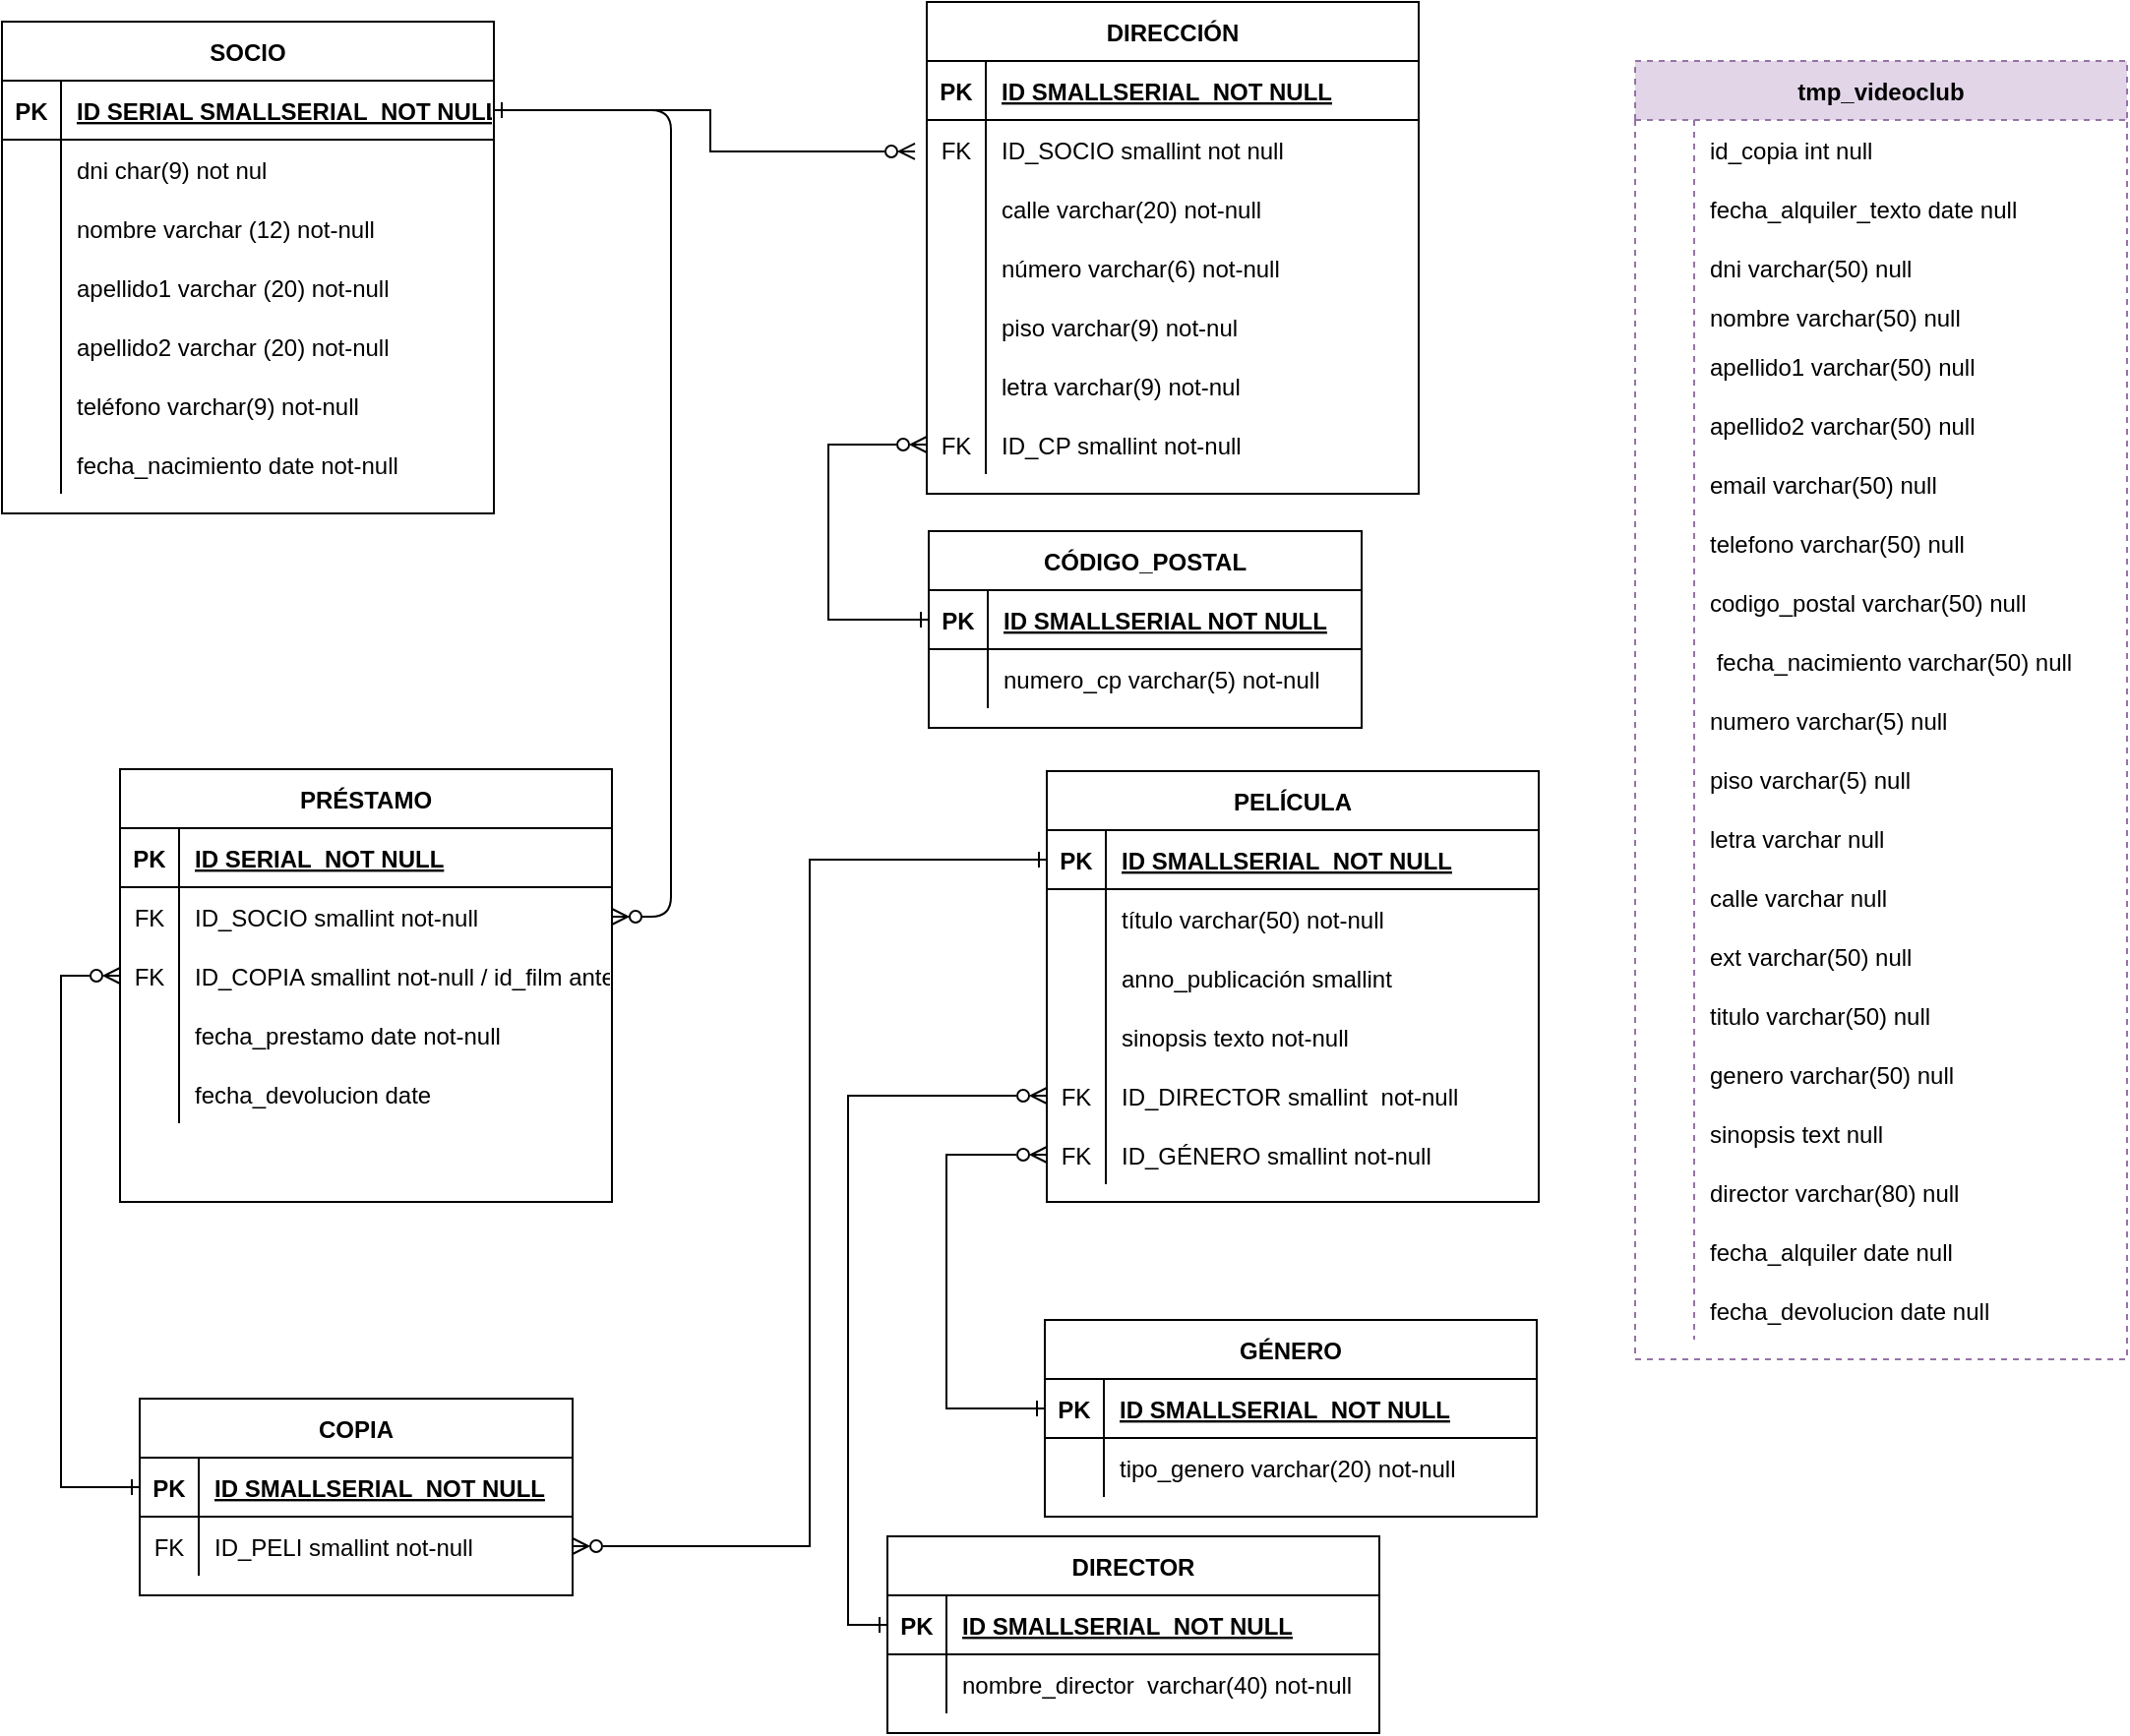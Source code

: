 <mxfile version="23.1.2" type="device">
  <diagram id="R2lEEEUBdFMjLlhIrx00" name="Page-1">
    <mxGraphModel dx="1853" dy="1918" grid="1" gridSize="10" guides="1" tooltips="1" connect="1" arrows="1" fold="1" page="1" pageScale="1" pageWidth="850" pageHeight="1100" math="0" shadow="0" extFonts="Permanent Marker^https://fonts.googleapis.com/css?family=Permanent+Marker">
      <root>
        <mxCell id="0" />
        <mxCell id="1" parent="0" />
        <mxCell id="s4NcdgtCumpv5CpWg-TY-1" value="SOCIO" style="shape=table;startSize=30;container=1;collapsible=1;childLayout=tableLayout;fixedRows=1;rowLines=0;fontStyle=1;align=center;resizeLast=1;" parent="1" vertex="1">
          <mxGeometry x="40" y="-1000" width="250" height="250" as="geometry" />
        </mxCell>
        <mxCell id="s4NcdgtCumpv5CpWg-TY-2" value="" style="shape=partialRectangle;collapsible=0;dropTarget=0;pointerEvents=0;fillColor=none;points=[[0,0.5],[1,0.5]];portConstraint=eastwest;top=0;left=0;right=0;bottom=1;" parent="s4NcdgtCumpv5CpWg-TY-1" vertex="1">
          <mxGeometry y="30" width="250" height="30" as="geometry" />
        </mxCell>
        <mxCell id="s4NcdgtCumpv5CpWg-TY-3" value="PK" style="shape=partialRectangle;overflow=hidden;connectable=0;fillColor=none;top=0;left=0;bottom=0;right=0;fontStyle=1;" parent="s4NcdgtCumpv5CpWg-TY-2" vertex="1">
          <mxGeometry width="30" height="30" as="geometry">
            <mxRectangle width="30" height="30" as="alternateBounds" />
          </mxGeometry>
        </mxCell>
        <mxCell id="s4NcdgtCumpv5CpWg-TY-4" value="ID SERIAL SMALLSERIAL  NOT NULL " style="shape=partialRectangle;overflow=hidden;connectable=0;fillColor=none;top=0;left=0;bottom=0;right=0;align=left;spacingLeft=6;fontStyle=5;" parent="s4NcdgtCumpv5CpWg-TY-2" vertex="1">
          <mxGeometry x="30" width="220" height="30" as="geometry">
            <mxRectangle width="220" height="30" as="alternateBounds" />
          </mxGeometry>
        </mxCell>
        <mxCell id="s4NcdgtCumpv5CpWg-TY-14" value="" style="shape=partialRectangle;collapsible=0;dropTarget=0;pointerEvents=0;fillColor=none;points=[[0,0.5],[1,0.5]];portConstraint=eastwest;top=0;left=0;right=0;bottom=0;" parent="s4NcdgtCumpv5CpWg-TY-1" vertex="1">
          <mxGeometry y="60" width="250" height="30" as="geometry" />
        </mxCell>
        <mxCell id="s4NcdgtCumpv5CpWg-TY-15" value="" style="shape=partialRectangle;overflow=hidden;connectable=0;fillColor=none;top=0;left=0;bottom=0;right=0;" parent="s4NcdgtCumpv5CpWg-TY-14" vertex="1">
          <mxGeometry width="30" height="30" as="geometry">
            <mxRectangle width="30" height="30" as="alternateBounds" />
          </mxGeometry>
        </mxCell>
        <mxCell id="s4NcdgtCumpv5CpWg-TY-16" value="dni char(9) not nul" style="shape=partialRectangle;overflow=hidden;connectable=0;fillColor=none;top=0;left=0;bottom=0;right=0;align=left;spacingLeft=6;" parent="s4NcdgtCumpv5CpWg-TY-14" vertex="1">
          <mxGeometry x="30" width="220" height="30" as="geometry">
            <mxRectangle width="220" height="30" as="alternateBounds" />
          </mxGeometry>
        </mxCell>
        <mxCell id="s4NcdgtCumpv5CpWg-TY-5" value="" style="shape=partialRectangle;collapsible=0;dropTarget=0;pointerEvents=0;fillColor=none;points=[[0,0.5],[1,0.5]];portConstraint=eastwest;top=0;left=0;right=0;bottom=0;" parent="s4NcdgtCumpv5CpWg-TY-1" vertex="1">
          <mxGeometry y="90" width="250" height="30" as="geometry" />
        </mxCell>
        <mxCell id="s4NcdgtCumpv5CpWg-TY-6" value=" " style="shape=partialRectangle;overflow=hidden;connectable=0;fillColor=none;top=0;left=0;bottom=0;right=0;" parent="s4NcdgtCumpv5CpWg-TY-5" vertex="1">
          <mxGeometry width="30" height="30" as="geometry">
            <mxRectangle width="30" height="30" as="alternateBounds" />
          </mxGeometry>
        </mxCell>
        <mxCell id="s4NcdgtCumpv5CpWg-TY-7" value="nombre varchar (12) not-null" style="shape=partialRectangle;overflow=hidden;connectable=0;fillColor=none;top=0;left=0;bottom=0;right=0;align=left;spacingLeft=6;" parent="s4NcdgtCumpv5CpWg-TY-5" vertex="1">
          <mxGeometry x="30" width="220" height="30" as="geometry">
            <mxRectangle width="220" height="30" as="alternateBounds" />
          </mxGeometry>
        </mxCell>
        <mxCell id="s4NcdgtCumpv5CpWg-TY-8" value="" style="shape=partialRectangle;collapsible=0;dropTarget=0;pointerEvents=0;fillColor=none;points=[[0,0.5],[1,0.5]];portConstraint=eastwest;top=0;left=0;right=0;bottom=0;" parent="s4NcdgtCumpv5CpWg-TY-1" vertex="1">
          <mxGeometry y="120" width="250" height="30" as="geometry" />
        </mxCell>
        <mxCell id="s4NcdgtCumpv5CpWg-TY-9" value="" style="shape=partialRectangle;overflow=hidden;connectable=0;fillColor=none;top=0;left=0;bottom=0;right=0;" parent="s4NcdgtCumpv5CpWg-TY-8" vertex="1">
          <mxGeometry width="30" height="30" as="geometry">
            <mxRectangle width="30" height="30" as="alternateBounds" />
          </mxGeometry>
        </mxCell>
        <mxCell id="s4NcdgtCumpv5CpWg-TY-10" value="apellido1 varchar (20)  not-null" style="shape=partialRectangle;overflow=hidden;connectable=0;fillColor=none;top=0;left=0;bottom=0;right=0;align=left;spacingLeft=6;" parent="s4NcdgtCumpv5CpWg-TY-8" vertex="1">
          <mxGeometry x="30" width="220" height="30" as="geometry">
            <mxRectangle width="220" height="30" as="alternateBounds" />
          </mxGeometry>
        </mxCell>
        <mxCell id="j_dzT1-oNWoA77xylg_P-72" value="" style="shape=partialRectangle;collapsible=0;dropTarget=0;pointerEvents=0;fillColor=none;points=[[0,0.5],[1,0.5]];portConstraint=eastwest;top=0;left=0;right=0;bottom=0;" parent="s4NcdgtCumpv5CpWg-TY-1" vertex="1">
          <mxGeometry y="150" width="250" height="30" as="geometry" />
        </mxCell>
        <mxCell id="j_dzT1-oNWoA77xylg_P-73" value="" style="shape=partialRectangle;overflow=hidden;connectable=0;fillColor=none;top=0;left=0;bottom=0;right=0;" parent="j_dzT1-oNWoA77xylg_P-72" vertex="1">
          <mxGeometry width="30" height="30" as="geometry">
            <mxRectangle width="30" height="30" as="alternateBounds" />
          </mxGeometry>
        </mxCell>
        <mxCell id="j_dzT1-oNWoA77xylg_P-74" value="apellido2 varchar (20)  not-null" style="shape=partialRectangle;overflow=hidden;connectable=0;fillColor=none;top=0;left=0;bottom=0;right=0;align=left;spacingLeft=6;" parent="j_dzT1-oNWoA77xylg_P-72" vertex="1">
          <mxGeometry x="30" width="220" height="30" as="geometry">
            <mxRectangle width="220" height="30" as="alternateBounds" />
          </mxGeometry>
        </mxCell>
        <mxCell id="s4NcdgtCumpv5CpWg-TY-11" value="" style="shape=partialRectangle;collapsible=0;dropTarget=0;pointerEvents=0;fillColor=none;points=[[0,0.5],[1,0.5]];portConstraint=eastwest;top=0;left=0;right=0;bottom=0;" parent="s4NcdgtCumpv5CpWg-TY-1" vertex="1">
          <mxGeometry y="180" width="250" height="30" as="geometry" />
        </mxCell>
        <mxCell id="s4NcdgtCumpv5CpWg-TY-12" value="" style="shape=partialRectangle;overflow=hidden;connectable=0;fillColor=none;top=0;left=0;bottom=0;right=0;" parent="s4NcdgtCumpv5CpWg-TY-11" vertex="1">
          <mxGeometry width="30" height="30" as="geometry">
            <mxRectangle width="30" height="30" as="alternateBounds" />
          </mxGeometry>
        </mxCell>
        <mxCell id="s4NcdgtCumpv5CpWg-TY-13" value="teléfono varchar(9) not-null" style="shape=partialRectangle;overflow=hidden;connectable=0;fillColor=none;top=0;left=0;bottom=0;right=0;align=left;spacingLeft=6;" parent="s4NcdgtCumpv5CpWg-TY-11" vertex="1">
          <mxGeometry x="30" width="220" height="30" as="geometry">
            <mxRectangle width="220" height="30" as="alternateBounds" />
          </mxGeometry>
        </mxCell>
        <mxCell id="s4NcdgtCumpv5CpWg-TY-17" value="" style="shape=partialRectangle;collapsible=0;dropTarget=0;pointerEvents=0;fillColor=none;points=[[0,0.5],[1,0.5]];portConstraint=eastwest;top=0;left=0;right=0;bottom=0;" parent="s4NcdgtCumpv5CpWg-TY-1" vertex="1">
          <mxGeometry y="210" width="250" height="30" as="geometry" />
        </mxCell>
        <mxCell id="s4NcdgtCumpv5CpWg-TY-18" value="" style="shape=partialRectangle;overflow=hidden;connectable=0;fillColor=none;top=0;left=0;bottom=0;right=0;" parent="s4NcdgtCumpv5CpWg-TY-17" vertex="1">
          <mxGeometry width="30" height="30" as="geometry">
            <mxRectangle width="30" height="30" as="alternateBounds" />
          </mxGeometry>
        </mxCell>
        <mxCell id="s4NcdgtCumpv5CpWg-TY-19" value="fecha_nacimiento date not-null" style="shape=partialRectangle;overflow=hidden;connectable=0;fillColor=none;top=0;left=0;bottom=0;right=0;align=left;spacingLeft=6;" parent="s4NcdgtCumpv5CpWg-TY-17" vertex="1">
          <mxGeometry x="30" width="220" height="30" as="geometry">
            <mxRectangle width="220" height="30" as="alternateBounds" />
          </mxGeometry>
        </mxCell>
        <mxCell id="s4NcdgtCumpv5CpWg-TY-23" value="DIRECCIÓN" style="shape=table;startSize=30;container=1;collapsible=1;childLayout=tableLayout;fixedRows=1;rowLines=0;fontStyle=1;align=center;resizeLast=1;" parent="1" vertex="1">
          <mxGeometry x="510" y="-1010" width="250" height="250" as="geometry" />
        </mxCell>
        <mxCell id="s4NcdgtCumpv5CpWg-TY-24" value="" style="shape=partialRectangle;collapsible=0;dropTarget=0;pointerEvents=0;fillColor=none;points=[[0,0.5],[1,0.5]];portConstraint=eastwest;top=0;left=0;right=0;bottom=1;" parent="s4NcdgtCumpv5CpWg-TY-23" vertex="1">
          <mxGeometry y="30" width="250" height="30" as="geometry" />
        </mxCell>
        <mxCell id="s4NcdgtCumpv5CpWg-TY-25" value="PK" style="shape=partialRectangle;overflow=hidden;connectable=0;fillColor=none;top=0;left=0;bottom=0;right=0;fontStyle=1;" parent="s4NcdgtCumpv5CpWg-TY-24" vertex="1">
          <mxGeometry width="30" height="30" as="geometry">
            <mxRectangle width="30" height="30" as="alternateBounds" />
          </mxGeometry>
        </mxCell>
        <mxCell id="s4NcdgtCumpv5CpWg-TY-26" value="ID SMALLSERIAL  NOT NULL " style="shape=partialRectangle;overflow=hidden;connectable=0;fillColor=none;top=0;left=0;bottom=0;right=0;align=left;spacingLeft=6;fontStyle=5;" parent="s4NcdgtCumpv5CpWg-TY-24" vertex="1">
          <mxGeometry x="30" width="220" height="30" as="geometry">
            <mxRectangle width="220" height="30" as="alternateBounds" />
          </mxGeometry>
        </mxCell>
        <mxCell id="s4NcdgtCumpv5CpWg-TY-27" value="" style="shape=partialRectangle;collapsible=0;dropTarget=0;pointerEvents=0;fillColor=none;points=[[0,0.5],[1,0.5]];portConstraint=eastwest;top=0;left=0;right=0;bottom=0;" parent="s4NcdgtCumpv5CpWg-TY-23" vertex="1">
          <mxGeometry y="60" width="250" height="30" as="geometry" />
        </mxCell>
        <mxCell id="s4NcdgtCumpv5CpWg-TY-28" value="FK" style="shape=partialRectangle;overflow=hidden;connectable=0;fillColor=none;top=0;left=0;bottom=0;right=0;" parent="s4NcdgtCumpv5CpWg-TY-27" vertex="1">
          <mxGeometry width="30" height="30" as="geometry">
            <mxRectangle width="30" height="30" as="alternateBounds" />
          </mxGeometry>
        </mxCell>
        <mxCell id="s4NcdgtCumpv5CpWg-TY-29" value="ID_SOCIO smallint not null" style="shape=partialRectangle;overflow=hidden;connectable=0;fillColor=none;top=0;left=0;bottom=0;right=0;align=left;spacingLeft=6;" parent="s4NcdgtCumpv5CpWg-TY-27" vertex="1">
          <mxGeometry x="30" width="220" height="30" as="geometry">
            <mxRectangle width="220" height="30" as="alternateBounds" />
          </mxGeometry>
        </mxCell>
        <mxCell id="s4NcdgtCumpv5CpWg-TY-30" value="" style="shape=partialRectangle;collapsible=0;dropTarget=0;pointerEvents=0;fillColor=none;points=[[0,0.5],[1,0.5]];portConstraint=eastwest;top=0;left=0;right=0;bottom=0;" parent="s4NcdgtCumpv5CpWg-TY-23" vertex="1">
          <mxGeometry y="90" width="250" height="30" as="geometry" />
        </mxCell>
        <mxCell id="s4NcdgtCumpv5CpWg-TY-31" value="" style="shape=partialRectangle;overflow=hidden;connectable=0;fillColor=none;top=0;left=0;bottom=0;right=0;" parent="s4NcdgtCumpv5CpWg-TY-30" vertex="1">
          <mxGeometry width="30" height="30" as="geometry">
            <mxRectangle width="30" height="30" as="alternateBounds" />
          </mxGeometry>
        </mxCell>
        <mxCell id="s4NcdgtCumpv5CpWg-TY-32" value="calle varchar(20) not-null" style="shape=partialRectangle;overflow=hidden;connectable=0;fillColor=none;top=0;left=0;bottom=0;right=0;align=left;spacingLeft=6;" parent="s4NcdgtCumpv5CpWg-TY-30" vertex="1">
          <mxGeometry x="30" width="220" height="30" as="geometry">
            <mxRectangle width="220" height="30" as="alternateBounds" />
          </mxGeometry>
        </mxCell>
        <mxCell id="s4NcdgtCumpv5CpWg-TY-33" value="" style="shape=partialRectangle;collapsible=0;dropTarget=0;pointerEvents=0;fillColor=none;points=[[0,0.5],[1,0.5]];portConstraint=eastwest;top=0;left=0;right=0;bottom=0;" parent="s4NcdgtCumpv5CpWg-TY-23" vertex="1">
          <mxGeometry y="120" width="250" height="30" as="geometry" />
        </mxCell>
        <mxCell id="s4NcdgtCumpv5CpWg-TY-34" value="" style="shape=partialRectangle;overflow=hidden;connectable=0;fillColor=none;top=0;left=0;bottom=0;right=0;" parent="s4NcdgtCumpv5CpWg-TY-33" vertex="1">
          <mxGeometry width="30" height="30" as="geometry">
            <mxRectangle width="30" height="30" as="alternateBounds" />
          </mxGeometry>
        </mxCell>
        <mxCell id="s4NcdgtCumpv5CpWg-TY-35" value="número varchar(6) not-null" style="shape=partialRectangle;overflow=hidden;connectable=0;fillColor=none;top=0;left=0;bottom=0;right=0;align=left;spacingLeft=6;" parent="s4NcdgtCumpv5CpWg-TY-33" vertex="1">
          <mxGeometry x="30" width="220" height="30" as="geometry">
            <mxRectangle width="220" height="30" as="alternateBounds" />
          </mxGeometry>
        </mxCell>
        <mxCell id="s4NcdgtCumpv5CpWg-TY-36" value="" style="shape=partialRectangle;collapsible=0;dropTarget=0;pointerEvents=0;fillColor=none;points=[[0,0.5],[1,0.5]];portConstraint=eastwest;top=0;left=0;right=0;bottom=0;" parent="s4NcdgtCumpv5CpWg-TY-23" vertex="1">
          <mxGeometry y="150" width="250" height="30" as="geometry" />
        </mxCell>
        <mxCell id="s4NcdgtCumpv5CpWg-TY-37" value="" style="shape=partialRectangle;overflow=hidden;connectable=0;fillColor=none;top=0;left=0;bottom=0;right=0;" parent="s4NcdgtCumpv5CpWg-TY-36" vertex="1">
          <mxGeometry width="30" height="30" as="geometry">
            <mxRectangle width="30" height="30" as="alternateBounds" />
          </mxGeometry>
        </mxCell>
        <mxCell id="s4NcdgtCumpv5CpWg-TY-38" value="piso varchar(9) not-nul" style="shape=partialRectangle;overflow=hidden;connectable=0;fillColor=none;top=0;left=0;bottom=0;right=0;align=left;spacingLeft=6;" parent="s4NcdgtCumpv5CpWg-TY-36" vertex="1">
          <mxGeometry x="30" width="220" height="30" as="geometry">
            <mxRectangle width="220" height="30" as="alternateBounds" />
          </mxGeometry>
        </mxCell>
        <mxCell id="j_dzT1-oNWoA77xylg_P-1" value="" style="shape=partialRectangle;collapsible=0;dropTarget=0;pointerEvents=0;fillColor=none;points=[[0,0.5],[1,0.5]];portConstraint=eastwest;top=0;left=0;right=0;bottom=0;" parent="s4NcdgtCumpv5CpWg-TY-23" vertex="1">
          <mxGeometry y="180" width="250" height="30" as="geometry" />
        </mxCell>
        <mxCell id="j_dzT1-oNWoA77xylg_P-2" value="" style="shape=partialRectangle;overflow=hidden;connectable=0;fillColor=none;top=0;left=0;bottom=0;right=0;" parent="j_dzT1-oNWoA77xylg_P-1" vertex="1">
          <mxGeometry width="30" height="30" as="geometry">
            <mxRectangle width="30" height="30" as="alternateBounds" />
          </mxGeometry>
        </mxCell>
        <mxCell id="j_dzT1-oNWoA77xylg_P-3" value="letra varchar(9) not-nul" style="shape=partialRectangle;overflow=hidden;connectable=0;fillColor=none;top=0;left=0;bottom=0;right=0;align=left;spacingLeft=6;" parent="j_dzT1-oNWoA77xylg_P-1" vertex="1">
          <mxGeometry x="30" width="220" height="30" as="geometry">
            <mxRectangle width="220" height="30" as="alternateBounds" />
          </mxGeometry>
        </mxCell>
        <mxCell id="s4NcdgtCumpv5CpWg-TY-39" value="" style="shape=partialRectangle;collapsible=0;dropTarget=0;pointerEvents=0;fillColor=none;points=[[0,0.5],[1,0.5]];portConstraint=eastwest;top=0;left=0;right=0;bottom=0;" parent="s4NcdgtCumpv5CpWg-TY-23" vertex="1">
          <mxGeometry y="210" width="250" height="30" as="geometry" />
        </mxCell>
        <mxCell id="s4NcdgtCumpv5CpWg-TY-40" value="FK" style="shape=partialRectangle;overflow=hidden;connectable=0;fillColor=none;top=0;left=0;bottom=0;right=0;" parent="s4NcdgtCumpv5CpWg-TY-39" vertex="1">
          <mxGeometry width="30" height="30" as="geometry">
            <mxRectangle width="30" height="30" as="alternateBounds" />
          </mxGeometry>
        </mxCell>
        <mxCell id="s4NcdgtCumpv5CpWg-TY-41" value="ID_CP smallint not-null" style="shape=partialRectangle;overflow=hidden;connectable=0;fillColor=none;top=0;left=0;bottom=0;right=0;align=left;spacingLeft=6;" parent="s4NcdgtCumpv5CpWg-TY-39" vertex="1">
          <mxGeometry x="30" width="220" height="30" as="geometry">
            <mxRectangle width="220" height="30" as="alternateBounds" />
          </mxGeometry>
        </mxCell>
        <mxCell id="s4NcdgtCumpv5CpWg-TY-42" value="PELÍCULA" style="shape=table;startSize=30;container=1;collapsible=1;childLayout=tableLayout;fixedRows=1;rowLines=0;fontStyle=1;align=center;resizeLast=1;" parent="1" vertex="1">
          <mxGeometry x="571" y="-619" width="250" height="219" as="geometry" />
        </mxCell>
        <mxCell id="s4NcdgtCumpv5CpWg-TY-43" value="" style="shape=partialRectangle;collapsible=0;dropTarget=0;pointerEvents=0;fillColor=none;points=[[0,0.5],[1,0.5]];portConstraint=eastwest;top=0;left=0;right=0;bottom=1;" parent="s4NcdgtCumpv5CpWg-TY-42" vertex="1">
          <mxGeometry y="30" width="250" height="30" as="geometry" />
        </mxCell>
        <mxCell id="s4NcdgtCumpv5CpWg-TY-44" value="PK" style="shape=partialRectangle;overflow=hidden;connectable=0;fillColor=none;top=0;left=0;bottom=0;right=0;fontStyle=1;" parent="s4NcdgtCumpv5CpWg-TY-43" vertex="1">
          <mxGeometry width="30" height="30" as="geometry">
            <mxRectangle width="30" height="30" as="alternateBounds" />
          </mxGeometry>
        </mxCell>
        <mxCell id="s4NcdgtCumpv5CpWg-TY-45" value="ID SMALLSERIAL  NOT NULL" style="shape=partialRectangle;overflow=hidden;connectable=0;fillColor=none;top=0;left=0;bottom=0;right=0;align=left;spacingLeft=6;fontStyle=5;" parent="s4NcdgtCumpv5CpWg-TY-43" vertex="1">
          <mxGeometry x="30" width="220" height="30" as="geometry">
            <mxRectangle width="220" height="30" as="alternateBounds" />
          </mxGeometry>
        </mxCell>
        <mxCell id="s4NcdgtCumpv5CpWg-TY-46" value="" style="shape=partialRectangle;collapsible=0;dropTarget=0;pointerEvents=0;fillColor=none;points=[[0,0.5],[1,0.5]];portConstraint=eastwest;top=0;left=0;right=0;bottom=0;" parent="s4NcdgtCumpv5CpWg-TY-42" vertex="1">
          <mxGeometry y="60" width="250" height="30" as="geometry" />
        </mxCell>
        <mxCell id="s4NcdgtCumpv5CpWg-TY-47" value="" style="shape=partialRectangle;overflow=hidden;connectable=0;fillColor=none;top=0;left=0;bottom=0;right=0;" parent="s4NcdgtCumpv5CpWg-TY-46" vertex="1">
          <mxGeometry width="30" height="30" as="geometry">
            <mxRectangle width="30" height="30" as="alternateBounds" />
          </mxGeometry>
        </mxCell>
        <mxCell id="s4NcdgtCumpv5CpWg-TY-48" value="título varchar(50) not-null" style="shape=partialRectangle;overflow=hidden;connectable=0;fillColor=none;top=0;left=0;bottom=0;right=0;align=left;spacingLeft=6;" parent="s4NcdgtCumpv5CpWg-TY-46" vertex="1">
          <mxGeometry x="30" width="220" height="30" as="geometry">
            <mxRectangle width="220" height="30" as="alternateBounds" />
          </mxGeometry>
        </mxCell>
        <mxCell id="s4NcdgtCumpv5CpWg-TY-49" value="" style="shape=partialRectangle;collapsible=0;dropTarget=0;pointerEvents=0;fillColor=none;points=[[0,0.5],[1,0.5]];portConstraint=eastwest;top=0;left=0;right=0;bottom=0;" parent="s4NcdgtCumpv5CpWg-TY-42" vertex="1">
          <mxGeometry y="90" width="250" height="30" as="geometry" />
        </mxCell>
        <mxCell id="s4NcdgtCumpv5CpWg-TY-50" value="" style="shape=partialRectangle;overflow=hidden;connectable=0;fillColor=none;top=0;left=0;bottom=0;right=0;" parent="s4NcdgtCumpv5CpWg-TY-49" vertex="1">
          <mxGeometry width="30" height="30" as="geometry">
            <mxRectangle width="30" height="30" as="alternateBounds" />
          </mxGeometry>
        </mxCell>
        <mxCell id="s4NcdgtCumpv5CpWg-TY-51" value="anno_publicación smallint" style="shape=partialRectangle;overflow=hidden;connectable=0;fillColor=none;top=0;left=0;bottom=0;right=0;align=left;spacingLeft=6;" parent="s4NcdgtCumpv5CpWg-TY-49" vertex="1">
          <mxGeometry x="30" width="220" height="30" as="geometry">
            <mxRectangle width="220" height="30" as="alternateBounds" />
          </mxGeometry>
        </mxCell>
        <mxCell id="s4NcdgtCumpv5CpWg-TY-55" value="" style="shape=partialRectangle;collapsible=0;dropTarget=0;pointerEvents=0;fillColor=none;points=[[0,0.5],[1,0.5]];portConstraint=eastwest;top=0;left=0;right=0;bottom=0;" parent="s4NcdgtCumpv5CpWg-TY-42" vertex="1">
          <mxGeometry y="120" width="250" height="30" as="geometry" />
        </mxCell>
        <mxCell id="s4NcdgtCumpv5CpWg-TY-56" value="" style="shape=partialRectangle;overflow=hidden;connectable=0;fillColor=none;top=0;left=0;bottom=0;right=0;" parent="s4NcdgtCumpv5CpWg-TY-55" vertex="1">
          <mxGeometry width="30" height="30" as="geometry">
            <mxRectangle width="30" height="30" as="alternateBounds" />
          </mxGeometry>
        </mxCell>
        <mxCell id="s4NcdgtCumpv5CpWg-TY-57" value="sinopsis texto not-null" style="shape=partialRectangle;overflow=hidden;connectable=0;fillColor=none;top=0;left=0;bottom=0;right=0;align=left;spacingLeft=6;" parent="s4NcdgtCumpv5CpWg-TY-55" vertex="1">
          <mxGeometry x="30" width="220" height="30" as="geometry">
            <mxRectangle width="220" height="30" as="alternateBounds" />
          </mxGeometry>
        </mxCell>
        <mxCell id="s4NcdgtCumpv5CpWg-TY-58" value="" style="shape=partialRectangle;collapsible=0;dropTarget=0;pointerEvents=0;fillColor=none;points=[[0,0.5],[1,0.5]];portConstraint=eastwest;top=0;left=0;right=0;bottom=0;" parent="s4NcdgtCumpv5CpWg-TY-42" vertex="1">
          <mxGeometry y="150" width="250" height="30" as="geometry" />
        </mxCell>
        <mxCell id="s4NcdgtCumpv5CpWg-TY-59" value="FK" style="shape=partialRectangle;overflow=hidden;connectable=0;fillColor=none;top=0;left=0;bottom=0;right=0;" parent="s4NcdgtCumpv5CpWg-TY-58" vertex="1">
          <mxGeometry width="30" height="30" as="geometry">
            <mxRectangle width="30" height="30" as="alternateBounds" />
          </mxGeometry>
        </mxCell>
        <mxCell id="s4NcdgtCumpv5CpWg-TY-60" value="ID_DIRECTOR smallint  not-null" style="shape=partialRectangle;overflow=hidden;connectable=0;fillColor=none;top=0;left=0;bottom=0;right=0;align=left;spacingLeft=6;" parent="s4NcdgtCumpv5CpWg-TY-58" vertex="1">
          <mxGeometry x="30" width="220" height="30" as="geometry">
            <mxRectangle width="220" height="30" as="alternateBounds" />
          </mxGeometry>
        </mxCell>
        <mxCell id="s4NcdgtCumpv5CpWg-TY-61" value="" style="shape=partialRectangle;collapsible=0;dropTarget=0;pointerEvents=0;fillColor=none;points=[[0,0.5],[1,0.5]];portConstraint=eastwest;top=0;left=0;right=0;bottom=0;" parent="s4NcdgtCumpv5CpWg-TY-42" vertex="1">
          <mxGeometry y="180" width="250" height="30" as="geometry" />
        </mxCell>
        <mxCell id="s4NcdgtCumpv5CpWg-TY-62" value="FK" style="shape=partialRectangle;overflow=hidden;connectable=0;fillColor=none;top=0;left=0;bottom=0;right=0;" parent="s4NcdgtCumpv5CpWg-TY-61" vertex="1">
          <mxGeometry width="30" height="30" as="geometry">
            <mxRectangle width="30" height="30" as="alternateBounds" />
          </mxGeometry>
        </mxCell>
        <mxCell id="s4NcdgtCumpv5CpWg-TY-63" value="ID_GÉNERO smallint not-null" style="shape=partialRectangle;overflow=hidden;connectable=0;fillColor=none;top=0;left=0;bottom=0;right=0;align=left;spacingLeft=6;" parent="s4NcdgtCumpv5CpWg-TY-61" vertex="1">
          <mxGeometry x="30" width="220" height="30" as="geometry">
            <mxRectangle width="220" height="30" as="alternateBounds" />
          </mxGeometry>
        </mxCell>
        <mxCell id="s4NcdgtCumpv5CpWg-TY-65" value="PRÉSTAMO" style="shape=table;startSize=30;container=1;collapsible=1;childLayout=tableLayout;fixedRows=1;rowLines=0;fontStyle=1;align=center;resizeLast=1;" parent="1" vertex="1">
          <mxGeometry x="100" y="-620" width="250" height="220" as="geometry" />
        </mxCell>
        <mxCell id="s4NcdgtCumpv5CpWg-TY-66" value="" style="shape=partialRectangle;collapsible=0;dropTarget=0;pointerEvents=0;fillColor=none;points=[[0,0.5],[1,0.5]];portConstraint=eastwest;top=0;left=0;right=0;bottom=1;" parent="s4NcdgtCumpv5CpWg-TY-65" vertex="1">
          <mxGeometry y="30" width="250" height="30" as="geometry" />
        </mxCell>
        <mxCell id="s4NcdgtCumpv5CpWg-TY-67" value="PK" style="shape=partialRectangle;overflow=hidden;connectable=0;fillColor=none;top=0;left=0;bottom=0;right=0;fontStyle=1;" parent="s4NcdgtCumpv5CpWg-TY-66" vertex="1">
          <mxGeometry width="30" height="30" as="geometry">
            <mxRectangle width="30" height="30" as="alternateBounds" />
          </mxGeometry>
        </mxCell>
        <mxCell id="s4NcdgtCumpv5CpWg-TY-68" value="ID SERIAL  NOT NULL " style="shape=partialRectangle;overflow=hidden;connectable=0;fillColor=none;top=0;left=0;bottom=0;right=0;align=left;spacingLeft=6;fontStyle=5;" parent="s4NcdgtCumpv5CpWg-TY-66" vertex="1">
          <mxGeometry x="30" width="220" height="30" as="geometry">
            <mxRectangle width="220" height="30" as="alternateBounds" />
          </mxGeometry>
        </mxCell>
        <mxCell id="s4NcdgtCumpv5CpWg-TY-69" value="" style="shape=partialRectangle;collapsible=0;dropTarget=0;pointerEvents=0;fillColor=none;points=[[0,0.5],[1,0.5]];portConstraint=eastwest;top=0;left=0;right=0;bottom=0;" parent="s4NcdgtCumpv5CpWg-TY-65" vertex="1">
          <mxGeometry y="60" width="250" height="30" as="geometry" />
        </mxCell>
        <mxCell id="s4NcdgtCumpv5CpWg-TY-70" value="FK" style="shape=partialRectangle;overflow=hidden;connectable=0;fillColor=none;top=0;left=0;bottom=0;right=0;" parent="s4NcdgtCumpv5CpWg-TY-69" vertex="1">
          <mxGeometry width="30" height="30" as="geometry">
            <mxRectangle width="30" height="30" as="alternateBounds" />
          </mxGeometry>
        </mxCell>
        <mxCell id="s4NcdgtCumpv5CpWg-TY-71" value="ID_SOCIO smallint not-null" style="shape=partialRectangle;overflow=hidden;connectable=0;fillColor=none;top=0;left=0;bottom=0;right=0;align=left;spacingLeft=6;" parent="s4NcdgtCumpv5CpWg-TY-69" vertex="1">
          <mxGeometry x="30" width="220" height="30" as="geometry">
            <mxRectangle width="220" height="30" as="alternateBounds" />
          </mxGeometry>
        </mxCell>
        <mxCell id="s4NcdgtCumpv5CpWg-TY-72" value="" style="shape=partialRectangle;collapsible=0;dropTarget=0;pointerEvents=0;fillColor=none;points=[[0,0.5],[1,0.5]];portConstraint=eastwest;top=0;left=0;right=0;bottom=0;" parent="s4NcdgtCumpv5CpWg-TY-65" vertex="1">
          <mxGeometry y="90" width="250" height="30" as="geometry" />
        </mxCell>
        <mxCell id="s4NcdgtCumpv5CpWg-TY-73" value="FK" style="shape=partialRectangle;overflow=hidden;connectable=0;fillColor=none;top=0;left=0;bottom=0;right=0;" parent="s4NcdgtCumpv5CpWg-TY-72" vertex="1">
          <mxGeometry width="30" height="30" as="geometry">
            <mxRectangle width="30" height="30" as="alternateBounds" />
          </mxGeometry>
        </mxCell>
        <mxCell id="s4NcdgtCumpv5CpWg-TY-74" value="ID_COPIA smallint not-null / id_film antes" style="shape=partialRectangle;overflow=hidden;connectable=0;fillColor=none;top=0;left=0;bottom=0;right=0;align=left;spacingLeft=6;" parent="s4NcdgtCumpv5CpWg-TY-72" vertex="1">
          <mxGeometry x="30" width="220" height="30" as="geometry">
            <mxRectangle width="220" height="30" as="alternateBounds" />
          </mxGeometry>
        </mxCell>
        <mxCell id="s4NcdgtCumpv5CpWg-TY-75" value="" style="shape=partialRectangle;collapsible=0;dropTarget=0;pointerEvents=0;fillColor=none;points=[[0,0.5],[1,0.5]];portConstraint=eastwest;top=0;left=0;right=0;bottom=0;" parent="s4NcdgtCumpv5CpWg-TY-65" vertex="1">
          <mxGeometry y="120" width="250" height="30" as="geometry" />
        </mxCell>
        <mxCell id="s4NcdgtCumpv5CpWg-TY-76" value="" style="shape=partialRectangle;overflow=hidden;connectable=0;fillColor=none;top=0;left=0;bottom=0;right=0;" parent="s4NcdgtCumpv5CpWg-TY-75" vertex="1">
          <mxGeometry width="30" height="30" as="geometry">
            <mxRectangle width="30" height="30" as="alternateBounds" />
          </mxGeometry>
        </mxCell>
        <mxCell id="s4NcdgtCumpv5CpWg-TY-77" value="fecha_prestamo date not-null" style="shape=partialRectangle;overflow=hidden;connectable=0;fillColor=none;top=0;left=0;bottom=0;right=0;align=left;spacingLeft=6;" parent="s4NcdgtCumpv5CpWg-TY-75" vertex="1">
          <mxGeometry x="30" width="220" height="30" as="geometry">
            <mxRectangle width="220" height="30" as="alternateBounds" />
          </mxGeometry>
        </mxCell>
        <mxCell id="s4NcdgtCumpv5CpWg-TY-84" value="" style="shape=partialRectangle;collapsible=0;dropTarget=0;pointerEvents=0;fillColor=none;points=[[0,0.5],[1,0.5]];portConstraint=eastwest;top=0;left=0;right=0;bottom=0;" parent="s4NcdgtCumpv5CpWg-TY-65" vertex="1">
          <mxGeometry y="150" width="250" height="30" as="geometry" />
        </mxCell>
        <mxCell id="s4NcdgtCumpv5CpWg-TY-85" value="" style="shape=partialRectangle;overflow=hidden;connectable=0;fillColor=none;top=0;left=0;bottom=0;right=0;" parent="s4NcdgtCumpv5CpWg-TY-84" vertex="1">
          <mxGeometry width="30" height="30" as="geometry">
            <mxRectangle width="30" height="30" as="alternateBounds" />
          </mxGeometry>
        </mxCell>
        <mxCell id="s4NcdgtCumpv5CpWg-TY-86" value="fecha_devolucion date" style="shape=partialRectangle;overflow=hidden;connectable=0;fillColor=none;top=0;left=0;bottom=0;right=0;align=left;spacingLeft=6;" parent="s4NcdgtCumpv5CpWg-TY-84" vertex="1">
          <mxGeometry x="30" width="220" height="30" as="geometry">
            <mxRectangle width="220" height="30" as="alternateBounds" />
          </mxGeometry>
        </mxCell>
        <mxCell id="s4NcdgtCumpv5CpWg-TY-87" value="GÉNERO" style="shape=table;startSize=30;container=1;collapsible=1;childLayout=tableLayout;fixedRows=1;rowLines=0;fontStyle=1;align=center;resizeLast=1;" parent="1" vertex="1">
          <mxGeometry x="570" y="-340" width="250" height="100" as="geometry" />
        </mxCell>
        <mxCell id="s4NcdgtCumpv5CpWg-TY-88" value="" style="shape=partialRectangle;collapsible=0;dropTarget=0;pointerEvents=0;fillColor=none;points=[[0,0.5],[1,0.5]];portConstraint=eastwest;top=0;left=0;right=0;bottom=1;" parent="s4NcdgtCumpv5CpWg-TY-87" vertex="1">
          <mxGeometry y="30" width="250" height="30" as="geometry" />
        </mxCell>
        <mxCell id="s4NcdgtCumpv5CpWg-TY-89" value="PK" style="shape=partialRectangle;overflow=hidden;connectable=0;fillColor=none;top=0;left=0;bottom=0;right=0;fontStyle=1;" parent="s4NcdgtCumpv5CpWg-TY-88" vertex="1">
          <mxGeometry width="30" height="30" as="geometry">
            <mxRectangle width="30" height="30" as="alternateBounds" />
          </mxGeometry>
        </mxCell>
        <mxCell id="s4NcdgtCumpv5CpWg-TY-90" value="ID SMALLSERIAL  NOT NULL " style="shape=partialRectangle;overflow=hidden;connectable=0;fillColor=none;top=0;left=0;bottom=0;right=0;align=left;spacingLeft=6;fontStyle=5;" parent="s4NcdgtCumpv5CpWg-TY-88" vertex="1">
          <mxGeometry x="30" width="220" height="30" as="geometry">
            <mxRectangle width="220" height="30" as="alternateBounds" />
          </mxGeometry>
        </mxCell>
        <mxCell id="s4NcdgtCumpv5CpWg-TY-91" value="" style="shape=partialRectangle;collapsible=0;dropTarget=0;pointerEvents=0;fillColor=none;points=[[0,0.5],[1,0.5]];portConstraint=eastwest;top=0;left=0;right=0;bottom=0;" parent="s4NcdgtCumpv5CpWg-TY-87" vertex="1">
          <mxGeometry y="60" width="250" height="30" as="geometry" />
        </mxCell>
        <mxCell id="s4NcdgtCumpv5CpWg-TY-92" value="" style="shape=partialRectangle;overflow=hidden;connectable=0;fillColor=none;top=0;left=0;bottom=0;right=0;" parent="s4NcdgtCumpv5CpWg-TY-91" vertex="1">
          <mxGeometry width="30" height="30" as="geometry">
            <mxRectangle width="30" height="30" as="alternateBounds" />
          </mxGeometry>
        </mxCell>
        <mxCell id="s4NcdgtCumpv5CpWg-TY-93" value="tipo_genero varchar(20) not-null" style="shape=partialRectangle;overflow=hidden;connectable=0;fillColor=none;top=0;left=0;bottom=0;right=0;align=left;spacingLeft=6;" parent="s4NcdgtCumpv5CpWg-TY-91" vertex="1">
          <mxGeometry x="30" width="220" height="30" as="geometry">
            <mxRectangle width="220" height="30" as="alternateBounds" />
          </mxGeometry>
        </mxCell>
        <mxCell id="s4NcdgtCumpv5CpWg-TY-97" value="DIRECTOR" style="shape=table;startSize=30;container=1;collapsible=1;childLayout=tableLayout;fixedRows=1;rowLines=0;fontStyle=1;align=center;resizeLast=1;" parent="1" vertex="1">
          <mxGeometry x="490" y="-230" width="250" height="100" as="geometry" />
        </mxCell>
        <mxCell id="s4NcdgtCumpv5CpWg-TY-98" value="" style="shape=partialRectangle;collapsible=0;dropTarget=0;pointerEvents=0;fillColor=none;points=[[0,0.5],[1,0.5]];portConstraint=eastwest;top=0;left=0;right=0;bottom=1;" parent="s4NcdgtCumpv5CpWg-TY-97" vertex="1">
          <mxGeometry y="30" width="250" height="30" as="geometry" />
        </mxCell>
        <mxCell id="s4NcdgtCumpv5CpWg-TY-99" value="PK" style="shape=partialRectangle;overflow=hidden;connectable=0;fillColor=none;top=0;left=0;bottom=0;right=0;fontStyle=1;" parent="s4NcdgtCumpv5CpWg-TY-98" vertex="1">
          <mxGeometry width="30" height="30" as="geometry">
            <mxRectangle width="30" height="30" as="alternateBounds" />
          </mxGeometry>
        </mxCell>
        <mxCell id="s4NcdgtCumpv5CpWg-TY-100" value="ID SMALLSERIAL  NOT NULL " style="shape=partialRectangle;overflow=hidden;connectable=0;fillColor=none;top=0;left=0;bottom=0;right=0;align=left;spacingLeft=6;fontStyle=5;" parent="s4NcdgtCumpv5CpWg-TY-98" vertex="1">
          <mxGeometry x="30" width="220" height="30" as="geometry">
            <mxRectangle width="220" height="30" as="alternateBounds" />
          </mxGeometry>
        </mxCell>
        <mxCell id="s4NcdgtCumpv5CpWg-TY-101" value="" style="shape=partialRectangle;collapsible=0;dropTarget=0;pointerEvents=0;fillColor=none;points=[[0,0.5],[1,0.5]];portConstraint=eastwest;top=0;left=0;right=0;bottom=0;" parent="s4NcdgtCumpv5CpWg-TY-97" vertex="1">
          <mxGeometry y="60" width="250" height="30" as="geometry" />
        </mxCell>
        <mxCell id="s4NcdgtCumpv5CpWg-TY-102" value="" style="shape=partialRectangle;overflow=hidden;connectable=0;fillColor=none;top=0;left=0;bottom=0;right=0;" parent="s4NcdgtCumpv5CpWg-TY-101" vertex="1">
          <mxGeometry width="30" height="30" as="geometry">
            <mxRectangle width="30" height="30" as="alternateBounds" />
          </mxGeometry>
        </mxCell>
        <mxCell id="s4NcdgtCumpv5CpWg-TY-103" value="nombre_director  varchar(40) not-null" style="shape=partialRectangle;overflow=hidden;connectable=0;fillColor=none;top=0;left=0;bottom=0;right=0;align=left;spacingLeft=6;" parent="s4NcdgtCumpv5CpWg-TY-101" vertex="1">
          <mxGeometry x="30" width="220" height="30" as="geometry">
            <mxRectangle width="220" height="30" as="alternateBounds" />
          </mxGeometry>
        </mxCell>
        <mxCell id="s4NcdgtCumpv5CpWg-TY-106" value="" style="edgeStyle=entityRelationEdgeStyle;endArrow=ERzeroToMany;startArrow=ERone;endFill=1;startFill=0;exitX=1;exitY=0.5;exitDx=0;exitDy=0;" parent="1" source="s4NcdgtCumpv5CpWg-TY-2" target="s4NcdgtCumpv5CpWg-TY-69" edge="1">
          <mxGeometry width="100" height="100" relative="1" as="geometry">
            <mxPoint x="270" y="-761" as="sourcePoint" />
            <mxPoint x="520" y="-721" as="targetPoint" />
            <Array as="points">
              <mxPoint x="350" y="-830" />
              <mxPoint x="390" y="-686" />
              <mxPoint x="370" y="-840" />
              <mxPoint x="400" y="-790" />
              <mxPoint x="360" y="-616" />
              <mxPoint x="400" y="-696" />
              <mxPoint x="400" y="-746" />
            </Array>
          </mxGeometry>
        </mxCell>
        <mxCell id="s4NcdgtCumpv5CpWg-TY-108" style="edgeStyle=orthogonalEdgeStyle;rounded=0;orthogonalLoop=1;jettySize=auto;html=1;exitX=0;exitY=0.5;exitDx=0;exitDy=0;entryX=1;entryY=0.75;entryDx=0;entryDy=0;startArrow=ERone;startFill=0;endArrow=ERzeroToMany;endFill=0;" parent="1" source="s4NcdgtCumpv5CpWg-TY-43" target="S84UcKfctuC9wsjb7hlG-1" edge="1">
          <mxGeometry relative="1" as="geometry" />
        </mxCell>
        <mxCell id="s4NcdgtCumpv5CpWg-TY-109" style="edgeStyle=orthogonalEdgeStyle;rounded=0;orthogonalLoop=1;jettySize=auto;html=1;exitX=1;exitY=0.5;exitDx=0;exitDy=0;entryX=-0.024;entryY=0.533;entryDx=0;entryDy=0;entryPerimeter=0;startArrow=ERone;startFill=0;endArrow=ERzeroToMany;endFill=0;" parent="1" source="s4NcdgtCumpv5CpWg-TY-2" target="s4NcdgtCumpv5CpWg-TY-27" edge="1">
          <mxGeometry relative="1" as="geometry" />
        </mxCell>
        <mxCell id="s4NcdgtCumpv5CpWg-TY-110" style="edgeStyle=orthogonalEdgeStyle;rounded=0;orthogonalLoop=1;jettySize=auto;html=1;exitX=0;exitY=0.5;exitDx=0;exitDy=0;entryX=0;entryY=0.5;entryDx=0;entryDy=0;startArrow=ERone;startFill=0;endArrow=ERzeroToMany;endFill=0;" parent="1" source="s4NcdgtCumpv5CpWg-TY-98" target="s4NcdgtCumpv5CpWg-TY-58" edge="1">
          <mxGeometry relative="1" as="geometry" />
        </mxCell>
        <mxCell id="s4NcdgtCumpv5CpWg-TY-111" style="edgeStyle=elbowEdgeStyle;rounded=0;orthogonalLoop=1;jettySize=auto;html=1;exitX=0;exitY=0.5;exitDx=0;exitDy=0;entryX=0;entryY=0.5;entryDx=0;entryDy=0;startArrow=ERone;startFill=0;endArrow=ERzeroToMany;endFill=0;" parent="1" source="s4NcdgtCumpv5CpWg-TY-88" target="s4NcdgtCumpv5CpWg-TY-61" edge="1">
          <mxGeometry relative="1" as="geometry">
            <Array as="points">
              <mxPoint x="520" y="-350" />
            </Array>
          </mxGeometry>
        </mxCell>
        <mxCell id="s4NcdgtCumpv5CpWg-TY-112" value="CÓDIGO_POSTAL" style="shape=table;startSize=30;container=1;collapsible=1;childLayout=tableLayout;fixedRows=1;rowLines=0;fontStyle=1;align=center;resizeLast=1;" parent="1" vertex="1">
          <mxGeometry x="511" y="-741" width="220" height="100" as="geometry" />
        </mxCell>
        <mxCell id="s4NcdgtCumpv5CpWg-TY-113" value="" style="shape=partialRectangle;collapsible=0;dropTarget=0;pointerEvents=0;fillColor=none;points=[[0,0.5],[1,0.5]];portConstraint=eastwest;top=0;left=0;right=0;bottom=1;" parent="s4NcdgtCumpv5CpWg-TY-112" vertex="1">
          <mxGeometry y="30" width="220" height="30" as="geometry" />
        </mxCell>
        <mxCell id="s4NcdgtCumpv5CpWg-TY-114" value="PK" style="shape=partialRectangle;overflow=hidden;connectable=0;fillColor=none;top=0;left=0;bottom=0;right=0;fontStyle=1;" parent="s4NcdgtCumpv5CpWg-TY-113" vertex="1">
          <mxGeometry width="30" height="30" as="geometry">
            <mxRectangle width="30" height="30" as="alternateBounds" />
          </mxGeometry>
        </mxCell>
        <mxCell id="s4NcdgtCumpv5CpWg-TY-115" value="ID SMALLSERIAL NOT NULL " style="shape=partialRectangle;overflow=hidden;connectable=0;fillColor=none;top=0;left=0;bottom=0;right=0;align=left;spacingLeft=6;fontStyle=5;" parent="s4NcdgtCumpv5CpWg-TY-113" vertex="1">
          <mxGeometry x="30" width="190" height="30" as="geometry">
            <mxRectangle width="190" height="30" as="alternateBounds" />
          </mxGeometry>
        </mxCell>
        <mxCell id="s4NcdgtCumpv5CpWg-TY-116" value="" style="shape=partialRectangle;collapsible=0;dropTarget=0;pointerEvents=0;fillColor=none;points=[[0,0.5],[1,0.5]];portConstraint=eastwest;top=0;left=0;right=0;bottom=0;" parent="s4NcdgtCumpv5CpWg-TY-112" vertex="1">
          <mxGeometry y="60" width="220" height="30" as="geometry" />
        </mxCell>
        <mxCell id="s4NcdgtCumpv5CpWg-TY-117" value="" style="shape=partialRectangle;overflow=hidden;connectable=0;fillColor=none;top=0;left=0;bottom=0;right=0;" parent="s4NcdgtCumpv5CpWg-TY-116" vertex="1">
          <mxGeometry width="30" height="30" as="geometry">
            <mxRectangle width="30" height="30" as="alternateBounds" />
          </mxGeometry>
        </mxCell>
        <mxCell id="s4NcdgtCumpv5CpWg-TY-118" value="numero_cp varchar(5) not-null" style="shape=partialRectangle;overflow=hidden;connectable=0;fillColor=none;top=0;left=0;bottom=0;right=0;align=left;spacingLeft=6;" parent="s4NcdgtCumpv5CpWg-TY-116" vertex="1">
          <mxGeometry x="30" width="190" height="30" as="geometry">
            <mxRectangle width="190" height="30" as="alternateBounds" />
          </mxGeometry>
        </mxCell>
        <mxCell id="j_dzT1-oNWoA77xylg_P-4" style="edgeStyle=orthogonalEdgeStyle;rounded=0;orthogonalLoop=1;jettySize=auto;html=1;exitX=0;exitY=0.5;exitDx=0;exitDy=0;startArrow=ERone;startFill=0;endArrow=ERzeroToMany;endFill=0;" parent="1" source="s4NcdgtCumpv5CpWg-TY-113" target="s4NcdgtCumpv5CpWg-TY-39" edge="1">
          <mxGeometry relative="1" as="geometry">
            <Array as="points">
              <mxPoint x="460" y="-696" />
              <mxPoint x="460" y="-785" />
            </Array>
          </mxGeometry>
        </mxCell>
        <mxCell id="j_dzT1-oNWoA77xylg_P-5" value="tmp_videoclub" style="shape=table;startSize=30;container=1;collapsible=1;childLayout=tableLayout;fixedRows=1;rowLines=0;fontStyle=1;align=center;resizeLast=1;fillColor=#e1d5e7;strokeColor=#9673a6;dashed=1;" parent="1" vertex="1">
          <mxGeometry x="870" y="-980" width="250" height="660" as="geometry" />
        </mxCell>
        <mxCell id="j_dzT1-oNWoA77xylg_P-9" value="" style="shape=partialRectangle;collapsible=0;dropTarget=0;pointerEvents=0;fillColor=none;points=[[0,0.5],[1,0.5]];portConstraint=eastwest;top=0;left=0;right=0;bottom=0;" parent="j_dzT1-oNWoA77xylg_P-5" vertex="1">
          <mxGeometry y="30" width="250" height="30" as="geometry" />
        </mxCell>
        <mxCell id="j_dzT1-oNWoA77xylg_P-10" value="" style="shape=partialRectangle;overflow=hidden;connectable=0;fillColor=none;top=0;left=0;bottom=0;right=0;" parent="j_dzT1-oNWoA77xylg_P-9" vertex="1">
          <mxGeometry width="30" height="30" as="geometry">
            <mxRectangle width="30" height="30" as="alternateBounds" />
          </mxGeometry>
        </mxCell>
        <mxCell id="j_dzT1-oNWoA77xylg_P-11" value="id_copia int null" style="shape=partialRectangle;overflow=hidden;connectable=0;fillColor=none;top=0;left=0;bottom=0;right=0;align=left;spacingLeft=6;" parent="j_dzT1-oNWoA77xylg_P-9" vertex="1">
          <mxGeometry x="30" width="220" height="30" as="geometry">
            <mxRectangle width="220" height="30" as="alternateBounds" />
          </mxGeometry>
        </mxCell>
        <mxCell id="j_dzT1-oNWoA77xylg_P-12" value="" style="shape=partialRectangle;collapsible=0;dropTarget=0;pointerEvents=0;fillColor=none;points=[[0,0.5],[1,0.5]];portConstraint=eastwest;top=0;left=0;right=0;bottom=0;" parent="j_dzT1-oNWoA77xylg_P-5" vertex="1">
          <mxGeometry y="60" width="250" height="30" as="geometry" />
        </mxCell>
        <mxCell id="j_dzT1-oNWoA77xylg_P-13" value=" " style="shape=partialRectangle;overflow=hidden;connectable=0;fillColor=none;top=0;left=0;bottom=0;right=0;" parent="j_dzT1-oNWoA77xylg_P-12" vertex="1">
          <mxGeometry width="30" height="30" as="geometry">
            <mxRectangle width="30" height="30" as="alternateBounds" />
          </mxGeometry>
        </mxCell>
        <mxCell id="j_dzT1-oNWoA77xylg_P-14" value="fecha_alquiler_texto date null" style="shape=partialRectangle;overflow=hidden;connectable=0;fillColor=none;top=0;left=0;bottom=0;right=0;align=left;spacingLeft=6;" parent="j_dzT1-oNWoA77xylg_P-12" vertex="1">
          <mxGeometry x="30" width="220" height="30" as="geometry">
            <mxRectangle width="220" height="30" as="alternateBounds" />
          </mxGeometry>
        </mxCell>
        <mxCell id="j_dzT1-oNWoA77xylg_P-15" value="" style="shape=partialRectangle;collapsible=0;dropTarget=0;pointerEvents=0;fillColor=none;points=[[0,0.5],[1,0.5]];portConstraint=eastwest;top=0;left=0;right=0;bottom=0;" parent="j_dzT1-oNWoA77xylg_P-5" vertex="1">
          <mxGeometry y="90" width="250" height="30" as="geometry" />
        </mxCell>
        <mxCell id="j_dzT1-oNWoA77xylg_P-16" value="" style="shape=partialRectangle;overflow=hidden;connectable=0;fillColor=none;top=0;left=0;bottom=0;right=0;" parent="j_dzT1-oNWoA77xylg_P-15" vertex="1">
          <mxGeometry width="30" height="30" as="geometry">
            <mxRectangle width="30" height="30" as="alternateBounds" />
          </mxGeometry>
        </mxCell>
        <mxCell id="j_dzT1-oNWoA77xylg_P-17" value="dni varchar(50) null" style="shape=partialRectangle;overflow=hidden;connectable=0;fillColor=none;top=0;left=0;bottom=0;right=0;align=left;spacingLeft=6;" parent="j_dzT1-oNWoA77xylg_P-15" vertex="1">
          <mxGeometry x="30" width="220" height="30" as="geometry">
            <mxRectangle width="220" height="30" as="alternateBounds" />
          </mxGeometry>
        </mxCell>
        <mxCell id="j_dzT1-oNWoA77xylg_P-18" value="" style="shape=partialRectangle;collapsible=0;dropTarget=0;pointerEvents=0;fillColor=none;points=[[0,0.5],[1,0.5]];portConstraint=eastwest;top=0;left=0;right=0;bottom=0;" parent="j_dzT1-oNWoA77xylg_P-5" vertex="1">
          <mxGeometry y="120" width="250" height="20" as="geometry" />
        </mxCell>
        <mxCell id="j_dzT1-oNWoA77xylg_P-19" value="" style="shape=partialRectangle;overflow=hidden;connectable=0;fillColor=none;top=0;left=0;bottom=0;right=0;" parent="j_dzT1-oNWoA77xylg_P-18" vertex="1">
          <mxGeometry width="30" height="20" as="geometry">
            <mxRectangle width="30" height="20" as="alternateBounds" />
          </mxGeometry>
        </mxCell>
        <mxCell id="j_dzT1-oNWoA77xylg_P-20" value="nombre varchar(50) null" style="shape=partialRectangle;overflow=hidden;connectable=0;fillColor=none;top=0;left=0;bottom=0;right=0;align=left;spacingLeft=6;" parent="j_dzT1-oNWoA77xylg_P-18" vertex="1">
          <mxGeometry x="30" width="220" height="20" as="geometry">
            <mxRectangle width="220" height="20" as="alternateBounds" />
          </mxGeometry>
        </mxCell>
        <mxCell id="j_dzT1-oNWoA77xylg_P-21" value="" style="shape=partialRectangle;collapsible=0;dropTarget=0;pointerEvents=0;fillColor=none;points=[[0,0.5],[1,0.5]];portConstraint=eastwest;top=0;left=0;right=0;bottom=0;" parent="j_dzT1-oNWoA77xylg_P-5" vertex="1">
          <mxGeometry y="140" width="250" height="30" as="geometry" />
        </mxCell>
        <mxCell id="j_dzT1-oNWoA77xylg_P-22" value="" style="shape=partialRectangle;overflow=hidden;connectable=0;fillColor=none;top=0;left=0;bottom=0;right=0;" parent="j_dzT1-oNWoA77xylg_P-21" vertex="1">
          <mxGeometry width="30" height="30" as="geometry">
            <mxRectangle width="30" height="30" as="alternateBounds" />
          </mxGeometry>
        </mxCell>
        <mxCell id="j_dzT1-oNWoA77xylg_P-23" value="apellido1 varchar(50) null" style="shape=partialRectangle;overflow=hidden;connectable=0;fillColor=none;top=0;left=0;bottom=0;right=0;align=left;spacingLeft=6;" parent="j_dzT1-oNWoA77xylg_P-21" vertex="1">
          <mxGeometry x="30" width="220" height="30" as="geometry">
            <mxRectangle width="220" height="30" as="alternateBounds" />
          </mxGeometry>
        </mxCell>
        <mxCell id="j_dzT1-oNWoA77xylg_P-24" value="" style="shape=partialRectangle;collapsible=0;dropTarget=0;pointerEvents=0;fillColor=none;points=[[0,0.5],[1,0.5]];portConstraint=eastwest;top=0;left=0;right=0;bottom=0;" parent="j_dzT1-oNWoA77xylg_P-5" vertex="1">
          <mxGeometry y="170" width="250" height="30" as="geometry" />
        </mxCell>
        <mxCell id="j_dzT1-oNWoA77xylg_P-25" value="" style="shape=partialRectangle;overflow=hidden;connectable=0;fillColor=none;top=0;left=0;bottom=0;right=0;" parent="j_dzT1-oNWoA77xylg_P-24" vertex="1">
          <mxGeometry width="30" height="30" as="geometry">
            <mxRectangle width="30" height="30" as="alternateBounds" />
          </mxGeometry>
        </mxCell>
        <mxCell id="j_dzT1-oNWoA77xylg_P-26" value="apellido2 varchar(50) null" style="shape=partialRectangle;overflow=hidden;connectable=0;fillColor=none;top=0;left=0;bottom=0;right=0;align=left;spacingLeft=6;" parent="j_dzT1-oNWoA77xylg_P-24" vertex="1">
          <mxGeometry x="30" width="220" height="30" as="geometry">
            <mxRectangle width="220" height="30" as="alternateBounds" />
          </mxGeometry>
        </mxCell>
        <mxCell id="j_dzT1-oNWoA77xylg_P-27" value="" style="shape=partialRectangle;collapsible=0;dropTarget=0;pointerEvents=0;fillColor=none;points=[[0,0.5],[1,0.5]];portConstraint=eastwest;top=0;left=0;right=0;bottom=0;" parent="j_dzT1-oNWoA77xylg_P-5" vertex="1">
          <mxGeometry y="200" width="250" height="30" as="geometry" />
        </mxCell>
        <mxCell id="j_dzT1-oNWoA77xylg_P-28" value="" style="shape=partialRectangle;overflow=hidden;connectable=0;fillColor=none;top=0;left=0;bottom=0;right=0;" parent="j_dzT1-oNWoA77xylg_P-27" vertex="1">
          <mxGeometry width="30" height="30" as="geometry">
            <mxRectangle width="30" height="30" as="alternateBounds" />
          </mxGeometry>
        </mxCell>
        <mxCell id="j_dzT1-oNWoA77xylg_P-29" value="email varchar(50) null" style="shape=partialRectangle;overflow=hidden;connectable=0;fillColor=none;top=0;left=0;bottom=0;right=0;align=left;spacingLeft=6;" parent="j_dzT1-oNWoA77xylg_P-27" vertex="1">
          <mxGeometry x="30" width="220" height="30" as="geometry">
            <mxRectangle width="220" height="30" as="alternateBounds" />
          </mxGeometry>
        </mxCell>
        <mxCell id="j_dzT1-oNWoA77xylg_P-30" value="" style="shape=partialRectangle;collapsible=0;dropTarget=0;pointerEvents=0;fillColor=none;points=[[0,0.5],[1,0.5]];portConstraint=eastwest;top=0;left=0;right=0;bottom=0;" parent="j_dzT1-oNWoA77xylg_P-5" vertex="1">
          <mxGeometry y="230" width="250" height="30" as="geometry" />
        </mxCell>
        <mxCell id="j_dzT1-oNWoA77xylg_P-31" value="" style="shape=partialRectangle;overflow=hidden;connectable=0;fillColor=none;top=0;left=0;bottom=0;right=0;" parent="j_dzT1-oNWoA77xylg_P-30" vertex="1">
          <mxGeometry width="30" height="30" as="geometry">
            <mxRectangle width="30" height="30" as="alternateBounds" />
          </mxGeometry>
        </mxCell>
        <mxCell id="j_dzT1-oNWoA77xylg_P-32" value="telefono varchar(50) null" style="shape=partialRectangle;overflow=hidden;connectable=0;fillColor=none;top=0;left=0;bottom=0;right=0;align=left;spacingLeft=6;" parent="j_dzT1-oNWoA77xylg_P-30" vertex="1">
          <mxGeometry x="30" width="220" height="30" as="geometry">
            <mxRectangle width="220" height="30" as="alternateBounds" />
          </mxGeometry>
        </mxCell>
        <mxCell id="j_dzT1-oNWoA77xylg_P-33" value="" style="shape=partialRectangle;collapsible=0;dropTarget=0;pointerEvents=0;fillColor=none;points=[[0,0.5],[1,0.5]];portConstraint=eastwest;top=0;left=0;right=0;bottom=0;" parent="j_dzT1-oNWoA77xylg_P-5" vertex="1">
          <mxGeometry y="260" width="250" height="30" as="geometry" />
        </mxCell>
        <mxCell id="j_dzT1-oNWoA77xylg_P-34" value="" style="shape=partialRectangle;overflow=hidden;connectable=0;fillColor=none;top=0;left=0;bottom=0;right=0;" parent="j_dzT1-oNWoA77xylg_P-33" vertex="1">
          <mxGeometry width="30" height="30" as="geometry">
            <mxRectangle width="30" height="30" as="alternateBounds" />
          </mxGeometry>
        </mxCell>
        <mxCell id="j_dzT1-oNWoA77xylg_P-35" value="codigo_postal varchar(50) null" style="shape=partialRectangle;overflow=hidden;connectable=0;fillColor=none;top=0;left=0;bottom=0;right=0;align=left;spacingLeft=6;" parent="j_dzT1-oNWoA77xylg_P-33" vertex="1">
          <mxGeometry x="30" width="220" height="30" as="geometry">
            <mxRectangle width="220" height="30" as="alternateBounds" />
          </mxGeometry>
        </mxCell>
        <mxCell id="j_dzT1-oNWoA77xylg_P-36" value="" style="shape=partialRectangle;collapsible=0;dropTarget=0;pointerEvents=0;fillColor=none;points=[[0,0.5],[1,0.5]];portConstraint=eastwest;top=0;left=0;right=0;bottom=0;" parent="j_dzT1-oNWoA77xylg_P-5" vertex="1">
          <mxGeometry y="290" width="250" height="30" as="geometry" />
        </mxCell>
        <mxCell id="j_dzT1-oNWoA77xylg_P-37" value="" style="shape=partialRectangle;overflow=hidden;connectable=0;fillColor=none;top=0;left=0;bottom=0;right=0;" parent="j_dzT1-oNWoA77xylg_P-36" vertex="1">
          <mxGeometry width="30" height="30" as="geometry">
            <mxRectangle width="30" height="30" as="alternateBounds" />
          </mxGeometry>
        </mxCell>
        <mxCell id="j_dzT1-oNWoA77xylg_P-38" value=" fecha_nacimiento varchar(50) null" style="shape=partialRectangle;overflow=hidden;connectable=0;fillColor=none;top=0;left=0;bottom=0;right=0;align=left;spacingLeft=6;" parent="j_dzT1-oNWoA77xylg_P-36" vertex="1">
          <mxGeometry x="30" width="220" height="30" as="geometry">
            <mxRectangle width="220" height="30" as="alternateBounds" />
          </mxGeometry>
        </mxCell>
        <mxCell id="j_dzT1-oNWoA77xylg_P-39" value="" style="shape=partialRectangle;collapsible=0;dropTarget=0;pointerEvents=0;fillColor=none;points=[[0,0.5],[1,0.5]];portConstraint=eastwest;top=0;left=0;right=0;bottom=0;" parent="j_dzT1-oNWoA77xylg_P-5" vertex="1">
          <mxGeometry y="320" width="250" height="30" as="geometry" />
        </mxCell>
        <mxCell id="j_dzT1-oNWoA77xylg_P-40" value="" style="shape=partialRectangle;overflow=hidden;connectable=0;fillColor=none;top=0;left=0;bottom=0;right=0;" parent="j_dzT1-oNWoA77xylg_P-39" vertex="1">
          <mxGeometry width="30" height="30" as="geometry">
            <mxRectangle width="30" height="30" as="alternateBounds" />
          </mxGeometry>
        </mxCell>
        <mxCell id="j_dzT1-oNWoA77xylg_P-41" value="numero varchar(5) null" style="shape=partialRectangle;overflow=hidden;connectable=0;fillColor=none;top=0;left=0;bottom=0;right=0;align=left;spacingLeft=6;" parent="j_dzT1-oNWoA77xylg_P-39" vertex="1">
          <mxGeometry x="30" width="220" height="30" as="geometry">
            <mxRectangle width="220" height="30" as="alternateBounds" />
          </mxGeometry>
        </mxCell>
        <mxCell id="j_dzT1-oNWoA77xylg_P-42" value="" style="shape=partialRectangle;collapsible=0;dropTarget=0;pointerEvents=0;fillColor=none;points=[[0,0.5],[1,0.5]];portConstraint=eastwest;top=0;left=0;right=0;bottom=0;" parent="j_dzT1-oNWoA77xylg_P-5" vertex="1">
          <mxGeometry y="350" width="250" height="30" as="geometry" />
        </mxCell>
        <mxCell id="j_dzT1-oNWoA77xylg_P-43" value="" style="shape=partialRectangle;overflow=hidden;connectable=0;fillColor=none;top=0;left=0;bottom=0;right=0;" parent="j_dzT1-oNWoA77xylg_P-42" vertex="1">
          <mxGeometry width="30" height="30" as="geometry">
            <mxRectangle width="30" height="30" as="alternateBounds" />
          </mxGeometry>
        </mxCell>
        <mxCell id="j_dzT1-oNWoA77xylg_P-44" value="piso varchar(5) null" style="shape=partialRectangle;overflow=hidden;connectable=0;fillColor=none;top=0;left=0;bottom=0;right=0;align=left;spacingLeft=6;" parent="j_dzT1-oNWoA77xylg_P-42" vertex="1">
          <mxGeometry x="30" width="220" height="30" as="geometry">
            <mxRectangle width="220" height="30" as="alternateBounds" />
          </mxGeometry>
        </mxCell>
        <mxCell id="j_dzT1-oNWoA77xylg_P-45" value="" style="shape=partialRectangle;collapsible=0;dropTarget=0;pointerEvents=0;fillColor=none;points=[[0,0.5],[1,0.5]];portConstraint=eastwest;top=0;left=0;right=0;bottom=0;" parent="j_dzT1-oNWoA77xylg_P-5" vertex="1">
          <mxGeometry y="380" width="250" height="30" as="geometry" />
        </mxCell>
        <mxCell id="j_dzT1-oNWoA77xylg_P-46" value="" style="shape=partialRectangle;overflow=hidden;connectable=0;fillColor=none;top=0;left=0;bottom=0;right=0;" parent="j_dzT1-oNWoA77xylg_P-45" vertex="1">
          <mxGeometry width="30" height="30" as="geometry">
            <mxRectangle width="30" height="30" as="alternateBounds" />
          </mxGeometry>
        </mxCell>
        <mxCell id="j_dzT1-oNWoA77xylg_P-47" value="letra varchar null" style="shape=partialRectangle;overflow=hidden;connectable=0;fillColor=none;top=0;left=0;bottom=0;right=0;align=left;spacingLeft=6;" parent="j_dzT1-oNWoA77xylg_P-45" vertex="1">
          <mxGeometry x="30" width="220" height="30" as="geometry">
            <mxRectangle width="220" height="30" as="alternateBounds" />
          </mxGeometry>
        </mxCell>
        <mxCell id="j_dzT1-oNWoA77xylg_P-48" value="" style="shape=partialRectangle;collapsible=0;dropTarget=0;pointerEvents=0;fillColor=none;points=[[0,0.5],[1,0.5]];portConstraint=eastwest;top=0;left=0;right=0;bottom=0;" parent="j_dzT1-oNWoA77xylg_P-5" vertex="1">
          <mxGeometry y="410" width="250" height="30" as="geometry" />
        </mxCell>
        <mxCell id="j_dzT1-oNWoA77xylg_P-49" value="" style="shape=partialRectangle;overflow=hidden;connectable=0;fillColor=none;top=0;left=0;bottom=0;right=0;" parent="j_dzT1-oNWoA77xylg_P-48" vertex="1">
          <mxGeometry width="30" height="30" as="geometry">
            <mxRectangle width="30" height="30" as="alternateBounds" />
          </mxGeometry>
        </mxCell>
        <mxCell id="j_dzT1-oNWoA77xylg_P-50" value="calle varchar null" style="shape=partialRectangle;overflow=hidden;connectable=0;fillColor=none;top=0;left=0;bottom=0;right=0;align=left;spacingLeft=6;" parent="j_dzT1-oNWoA77xylg_P-48" vertex="1">
          <mxGeometry x="30" width="220" height="30" as="geometry">
            <mxRectangle width="220" height="30" as="alternateBounds" />
          </mxGeometry>
        </mxCell>
        <mxCell id="j_dzT1-oNWoA77xylg_P-51" value="" style="shape=partialRectangle;collapsible=0;dropTarget=0;pointerEvents=0;fillColor=none;points=[[0,0.5],[1,0.5]];portConstraint=eastwest;top=0;left=0;right=0;bottom=0;" parent="j_dzT1-oNWoA77xylg_P-5" vertex="1">
          <mxGeometry y="440" width="250" height="30" as="geometry" />
        </mxCell>
        <mxCell id="j_dzT1-oNWoA77xylg_P-52" value="" style="shape=partialRectangle;overflow=hidden;connectable=0;fillColor=none;top=0;left=0;bottom=0;right=0;" parent="j_dzT1-oNWoA77xylg_P-51" vertex="1">
          <mxGeometry width="30" height="30" as="geometry">
            <mxRectangle width="30" height="30" as="alternateBounds" />
          </mxGeometry>
        </mxCell>
        <mxCell id="j_dzT1-oNWoA77xylg_P-53" value="ext varchar(50) null" style="shape=partialRectangle;overflow=hidden;connectable=0;fillColor=none;top=0;left=0;bottom=0;right=0;align=left;spacingLeft=6;" parent="j_dzT1-oNWoA77xylg_P-51" vertex="1">
          <mxGeometry x="30" width="220" height="30" as="geometry">
            <mxRectangle width="220" height="30" as="alternateBounds" />
          </mxGeometry>
        </mxCell>
        <mxCell id="j_dzT1-oNWoA77xylg_P-54" value="" style="shape=partialRectangle;collapsible=0;dropTarget=0;pointerEvents=0;fillColor=none;points=[[0,0.5],[1,0.5]];portConstraint=eastwest;top=0;left=0;right=0;bottom=0;" parent="j_dzT1-oNWoA77xylg_P-5" vertex="1">
          <mxGeometry y="470" width="250" height="30" as="geometry" />
        </mxCell>
        <mxCell id="j_dzT1-oNWoA77xylg_P-55" value="" style="shape=partialRectangle;overflow=hidden;connectable=0;fillColor=none;top=0;left=0;bottom=0;right=0;" parent="j_dzT1-oNWoA77xylg_P-54" vertex="1">
          <mxGeometry width="30" height="30" as="geometry">
            <mxRectangle width="30" height="30" as="alternateBounds" />
          </mxGeometry>
        </mxCell>
        <mxCell id="j_dzT1-oNWoA77xylg_P-56" value="titulo varchar(50) null" style="shape=partialRectangle;overflow=hidden;connectable=0;fillColor=none;top=0;left=0;bottom=0;right=0;align=left;spacingLeft=6;" parent="j_dzT1-oNWoA77xylg_P-54" vertex="1">
          <mxGeometry x="30" width="220" height="30" as="geometry">
            <mxRectangle width="220" height="30" as="alternateBounds" />
          </mxGeometry>
        </mxCell>
        <mxCell id="j_dzT1-oNWoA77xylg_P-57" value="" style="shape=partialRectangle;collapsible=0;dropTarget=0;pointerEvents=0;fillColor=none;points=[[0,0.5],[1,0.5]];portConstraint=eastwest;top=0;left=0;right=0;bottom=0;" parent="j_dzT1-oNWoA77xylg_P-5" vertex="1">
          <mxGeometry y="500" width="250" height="30" as="geometry" />
        </mxCell>
        <mxCell id="j_dzT1-oNWoA77xylg_P-58" value="" style="shape=partialRectangle;overflow=hidden;connectable=0;fillColor=none;top=0;left=0;bottom=0;right=0;" parent="j_dzT1-oNWoA77xylg_P-57" vertex="1">
          <mxGeometry width="30" height="30" as="geometry">
            <mxRectangle width="30" height="30" as="alternateBounds" />
          </mxGeometry>
        </mxCell>
        <mxCell id="j_dzT1-oNWoA77xylg_P-59" value="genero varchar(50) null" style="shape=partialRectangle;overflow=hidden;connectable=0;fillColor=none;top=0;left=0;bottom=0;right=0;align=left;spacingLeft=6;" parent="j_dzT1-oNWoA77xylg_P-57" vertex="1">
          <mxGeometry x="30" width="220" height="30" as="geometry">
            <mxRectangle width="220" height="30" as="alternateBounds" />
          </mxGeometry>
        </mxCell>
        <mxCell id="j_dzT1-oNWoA77xylg_P-60" value="" style="shape=partialRectangle;collapsible=0;dropTarget=0;pointerEvents=0;fillColor=none;points=[[0,0.5],[1,0.5]];portConstraint=eastwest;top=0;left=0;right=0;bottom=0;" parent="j_dzT1-oNWoA77xylg_P-5" vertex="1">
          <mxGeometry y="530" width="250" height="30" as="geometry" />
        </mxCell>
        <mxCell id="j_dzT1-oNWoA77xylg_P-61" value="" style="shape=partialRectangle;overflow=hidden;connectable=0;fillColor=none;top=0;left=0;bottom=0;right=0;" parent="j_dzT1-oNWoA77xylg_P-60" vertex="1">
          <mxGeometry width="30" height="30" as="geometry">
            <mxRectangle width="30" height="30" as="alternateBounds" />
          </mxGeometry>
        </mxCell>
        <mxCell id="j_dzT1-oNWoA77xylg_P-62" value="sinopsis text null" style="shape=partialRectangle;overflow=hidden;connectable=0;fillColor=none;top=0;left=0;bottom=0;right=0;align=left;spacingLeft=6;" parent="j_dzT1-oNWoA77xylg_P-60" vertex="1">
          <mxGeometry x="30" width="220" height="30" as="geometry">
            <mxRectangle width="220" height="30" as="alternateBounds" />
          </mxGeometry>
        </mxCell>
        <mxCell id="j_dzT1-oNWoA77xylg_P-63" value="" style="shape=partialRectangle;collapsible=0;dropTarget=0;pointerEvents=0;fillColor=none;points=[[0,0.5],[1,0.5]];portConstraint=eastwest;top=0;left=0;right=0;bottom=0;" parent="j_dzT1-oNWoA77xylg_P-5" vertex="1">
          <mxGeometry y="560" width="250" height="30" as="geometry" />
        </mxCell>
        <mxCell id="j_dzT1-oNWoA77xylg_P-64" value="" style="shape=partialRectangle;overflow=hidden;connectable=0;fillColor=none;top=0;left=0;bottom=0;right=0;" parent="j_dzT1-oNWoA77xylg_P-63" vertex="1">
          <mxGeometry width="30" height="30" as="geometry">
            <mxRectangle width="30" height="30" as="alternateBounds" />
          </mxGeometry>
        </mxCell>
        <mxCell id="j_dzT1-oNWoA77xylg_P-65" value="director varchar(80) null" style="shape=partialRectangle;overflow=hidden;connectable=0;fillColor=none;top=0;left=0;bottom=0;right=0;align=left;spacingLeft=6;" parent="j_dzT1-oNWoA77xylg_P-63" vertex="1">
          <mxGeometry x="30" width="220" height="30" as="geometry">
            <mxRectangle width="220" height="30" as="alternateBounds" />
          </mxGeometry>
        </mxCell>
        <mxCell id="j_dzT1-oNWoA77xylg_P-66" value="" style="shape=partialRectangle;collapsible=0;dropTarget=0;pointerEvents=0;fillColor=none;points=[[0,0.5],[1,0.5]];portConstraint=eastwest;top=0;left=0;right=0;bottom=0;" parent="j_dzT1-oNWoA77xylg_P-5" vertex="1">
          <mxGeometry y="590" width="250" height="30" as="geometry" />
        </mxCell>
        <mxCell id="j_dzT1-oNWoA77xylg_P-67" value="" style="shape=partialRectangle;overflow=hidden;connectable=0;fillColor=none;top=0;left=0;bottom=0;right=0;" parent="j_dzT1-oNWoA77xylg_P-66" vertex="1">
          <mxGeometry width="30" height="30" as="geometry">
            <mxRectangle width="30" height="30" as="alternateBounds" />
          </mxGeometry>
        </mxCell>
        <mxCell id="j_dzT1-oNWoA77xylg_P-68" value="fecha_alquiler date null" style="shape=partialRectangle;overflow=hidden;connectable=0;fillColor=none;top=0;left=0;bottom=0;right=0;align=left;spacingLeft=6;" parent="j_dzT1-oNWoA77xylg_P-66" vertex="1">
          <mxGeometry x="30" width="220" height="30" as="geometry">
            <mxRectangle width="220" height="30" as="alternateBounds" />
          </mxGeometry>
        </mxCell>
        <mxCell id="j_dzT1-oNWoA77xylg_P-69" value="" style="shape=partialRectangle;collapsible=0;dropTarget=0;pointerEvents=0;fillColor=none;points=[[0,0.5],[1,0.5]];portConstraint=eastwest;top=0;left=0;right=0;bottom=0;" parent="j_dzT1-oNWoA77xylg_P-5" vertex="1">
          <mxGeometry y="620" width="250" height="30" as="geometry" />
        </mxCell>
        <mxCell id="j_dzT1-oNWoA77xylg_P-70" value="" style="shape=partialRectangle;overflow=hidden;connectable=0;fillColor=none;top=0;left=0;bottom=0;right=0;" parent="j_dzT1-oNWoA77xylg_P-69" vertex="1">
          <mxGeometry width="30" height="30" as="geometry">
            <mxRectangle width="30" height="30" as="alternateBounds" />
          </mxGeometry>
        </mxCell>
        <mxCell id="j_dzT1-oNWoA77xylg_P-71" value="fecha_devolucion date null" style="shape=partialRectangle;overflow=hidden;connectable=0;fillColor=none;top=0;left=0;bottom=0;right=0;align=left;spacingLeft=6;" parent="j_dzT1-oNWoA77xylg_P-69" vertex="1">
          <mxGeometry x="30" width="220" height="30" as="geometry">
            <mxRectangle width="220" height="30" as="alternateBounds" />
          </mxGeometry>
        </mxCell>
        <mxCell id="S84UcKfctuC9wsjb7hlG-1" value="COPIA" style="shape=table;startSize=30;container=1;collapsible=1;childLayout=tableLayout;fixedRows=1;rowLines=0;fontStyle=1;align=center;resizeLast=1;" vertex="1" parent="1">
          <mxGeometry x="110" y="-300" width="220" height="100" as="geometry" />
        </mxCell>
        <mxCell id="S84UcKfctuC9wsjb7hlG-2" value="" style="shape=partialRectangle;collapsible=0;dropTarget=0;pointerEvents=0;fillColor=none;points=[[0,0.5],[1,0.5]];portConstraint=eastwest;top=0;left=0;right=0;bottom=1;" vertex="1" parent="S84UcKfctuC9wsjb7hlG-1">
          <mxGeometry y="30" width="220" height="30" as="geometry" />
        </mxCell>
        <mxCell id="S84UcKfctuC9wsjb7hlG-3" value="PK" style="shape=partialRectangle;overflow=hidden;connectable=0;fillColor=none;top=0;left=0;bottom=0;right=0;fontStyle=1;" vertex="1" parent="S84UcKfctuC9wsjb7hlG-2">
          <mxGeometry width="30" height="30" as="geometry">
            <mxRectangle width="30" height="30" as="alternateBounds" />
          </mxGeometry>
        </mxCell>
        <mxCell id="S84UcKfctuC9wsjb7hlG-4" value="ID SMALLSERIAL  NOT NULL " style="shape=partialRectangle;overflow=hidden;connectable=0;fillColor=none;top=0;left=0;bottom=0;right=0;align=left;spacingLeft=6;fontStyle=5;" vertex="1" parent="S84UcKfctuC9wsjb7hlG-2">
          <mxGeometry x="30" width="190" height="30" as="geometry">
            <mxRectangle width="190" height="30" as="alternateBounds" />
          </mxGeometry>
        </mxCell>
        <mxCell id="S84UcKfctuC9wsjb7hlG-5" value="" style="shape=partialRectangle;collapsible=0;dropTarget=0;pointerEvents=0;fillColor=none;points=[[0,0.5],[1,0.5]];portConstraint=eastwest;top=0;left=0;right=0;bottom=0;" vertex="1" parent="S84UcKfctuC9wsjb7hlG-1">
          <mxGeometry y="60" width="220" height="30" as="geometry" />
        </mxCell>
        <mxCell id="S84UcKfctuC9wsjb7hlG-6" value="FK" style="shape=partialRectangle;overflow=hidden;connectable=0;fillColor=none;top=0;left=0;bottom=0;right=0;" vertex="1" parent="S84UcKfctuC9wsjb7hlG-5">
          <mxGeometry width="30" height="30" as="geometry">
            <mxRectangle width="30" height="30" as="alternateBounds" />
          </mxGeometry>
        </mxCell>
        <mxCell id="S84UcKfctuC9wsjb7hlG-7" value="ID_PELI smallint not-null" style="shape=partialRectangle;overflow=hidden;connectable=0;fillColor=none;top=0;left=0;bottom=0;right=0;align=left;spacingLeft=6;" vertex="1" parent="S84UcKfctuC9wsjb7hlG-5">
          <mxGeometry x="30" width="190" height="30" as="geometry">
            <mxRectangle width="190" height="30" as="alternateBounds" />
          </mxGeometry>
        </mxCell>
        <mxCell id="S84UcKfctuC9wsjb7hlG-11" style="edgeStyle=orthogonalEdgeStyle;rounded=0;orthogonalLoop=1;jettySize=auto;html=1;exitX=0;exitY=0.5;exitDx=0;exitDy=0;entryX=0;entryY=0.5;entryDx=0;entryDy=0;startArrow=ERone;startFill=0;endArrow=ERzeroToMany;endFill=0;" edge="1" parent="1" source="S84UcKfctuC9wsjb7hlG-2" target="s4NcdgtCumpv5CpWg-TY-72">
          <mxGeometry relative="1" as="geometry">
            <Array as="points">
              <mxPoint x="70" y="-255" />
              <mxPoint x="70" y="-515" />
            </Array>
          </mxGeometry>
        </mxCell>
      </root>
    </mxGraphModel>
  </diagram>
</mxfile>
